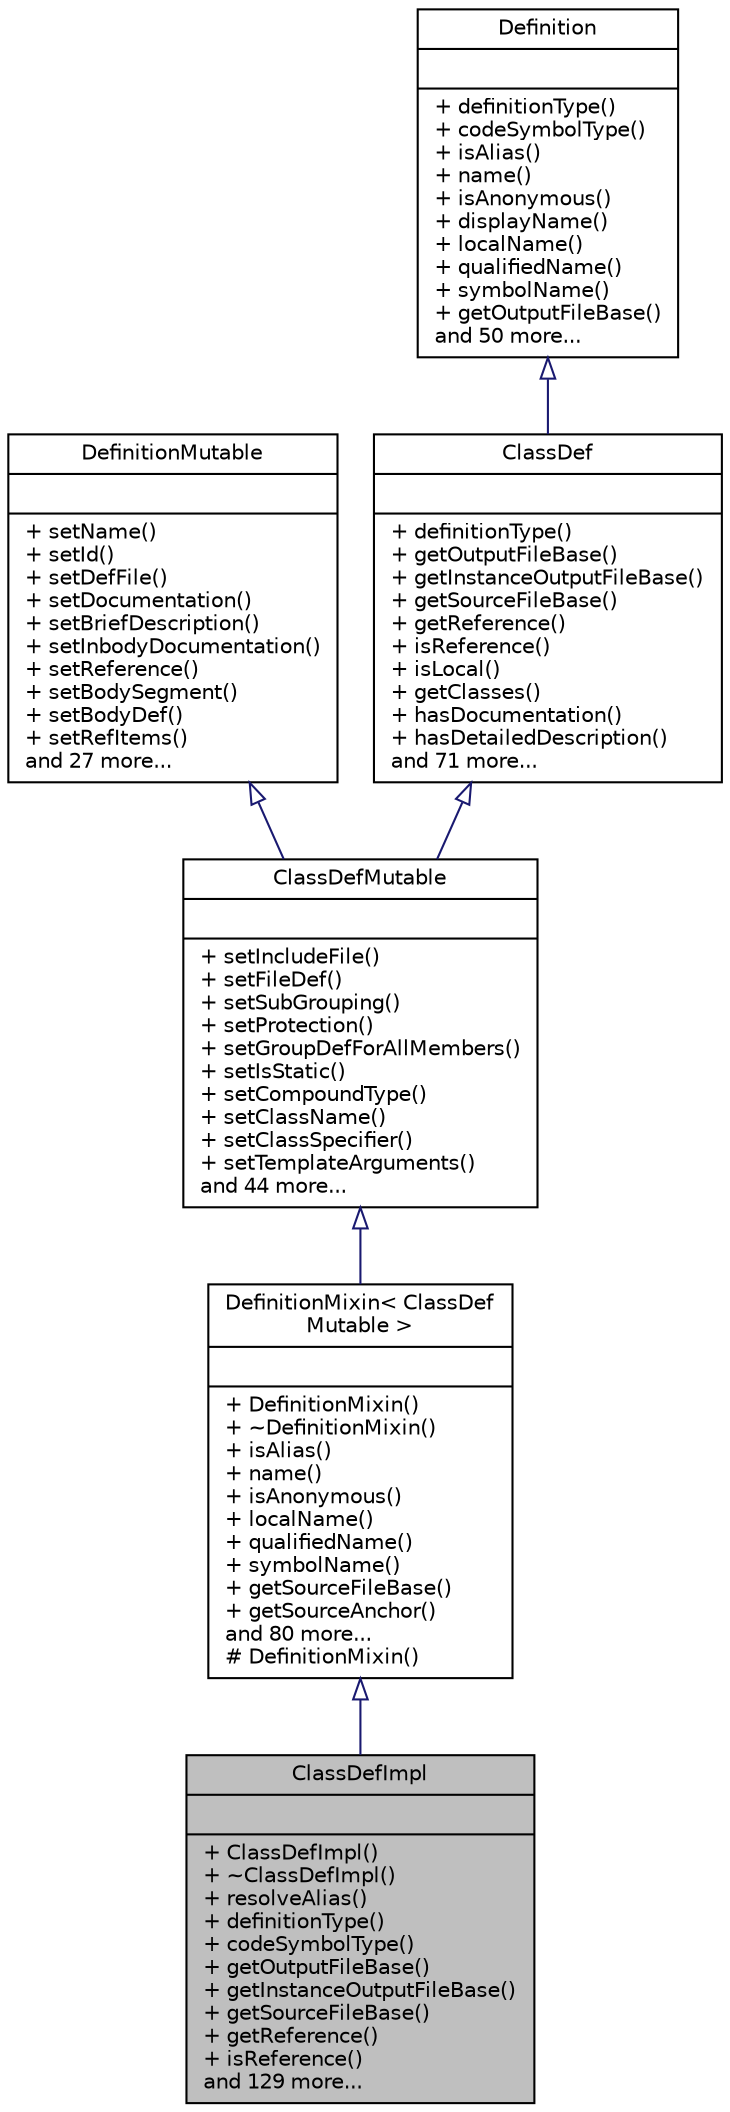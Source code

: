digraph "ClassDefImpl"
{
 // LATEX_PDF_SIZE
  edge [fontname="Helvetica",fontsize="10",labelfontname="Helvetica",labelfontsize="10"];
  node [fontname="Helvetica",fontsize="10",shape=record];
  Node1 [label="{ClassDefImpl\n||+ ClassDefImpl()\l+ ~ClassDefImpl()\l+ resolveAlias()\l+ definitionType()\l+ codeSymbolType()\l+ getOutputFileBase()\l+ getInstanceOutputFileBase()\l+ getSourceFileBase()\l+ getReference()\l+ isReference()\land 129 more...\l}",height=0.2,width=0.4,color="black", fillcolor="grey75", style="filled", fontcolor="black",tooltip=" "];
  Node2 -> Node1 [dir="back",color="midnightblue",fontsize="10",style="solid",arrowtail="onormal"];
  Node2 [label="{DefinitionMixin\< ClassDef\lMutable \>\n||+ DefinitionMixin()\l+ ~DefinitionMixin()\l+ isAlias()\l+ name()\l+ isAnonymous()\l+ localName()\l+ qualifiedName()\l+ symbolName()\l+ getSourceFileBase()\l+ getSourceAnchor()\land 80 more...\l# DefinitionMixin()\l}",height=0.2,width=0.4,color="black", fillcolor="white", style="filled",URL="$classDefinitionMixin.html",tooltip=" "];
  Node3 -> Node2 [dir="back",color="midnightblue",fontsize="10",style="solid",arrowtail="onormal"];
  Node3 [label="{ClassDefMutable\n||+ setIncludeFile()\l+ setFileDef()\l+ setSubGrouping()\l+ setProtection()\l+ setGroupDefForAllMembers()\l+ setIsStatic()\l+ setCompoundType()\l+ setClassName()\l+ setClassSpecifier()\l+ setTemplateArguments()\land 44 more...\l}",height=0.2,width=0.4,color="black", fillcolor="white", style="filled",URL="$classClassDefMutable.html",tooltip=" "];
  Node4 -> Node3 [dir="back",color="midnightblue",fontsize="10",style="solid",arrowtail="onormal"];
  Node4 [label="{DefinitionMutable\n||+ setName()\l+ setId()\l+ setDefFile()\l+ setDocumentation()\l+ setBriefDescription()\l+ setInbodyDocumentation()\l+ setReference()\l+ setBodySegment()\l+ setBodyDef()\l+ setRefItems()\land 27 more...\l}",height=0.2,width=0.4,color="black", fillcolor="white", style="filled",URL="$classDefinitionMutable.html",tooltip=" "];
  Node5 -> Node3 [dir="back",color="midnightblue",fontsize="10",style="solid",arrowtail="onormal"];
  Node5 [label="{ClassDef\n||+ definitionType()\l+ getOutputFileBase()\l+ getInstanceOutputFileBase()\l+ getSourceFileBase()\l+ getReference()\l+ isReference()\l+ isLocal()\l+ getClasses()\l+ hasDocumentation()\l+ hasDetailedDescription()\land 71 more...\l}",height=0.2,width=0.4,color="black", fillcolor="white", style="filled",URL="$classClassDef.html",tooltip=" "];
  Node6 -> Node5 [dir="back",color="midnightblue",fontsize="10",style="solid",arrowtail="onormal"];
  Node6 [label="{Definition\n||+ definitionType()\l+ codeSymbolType()\l+ isAlias()\l+ name()\l+ isAnonymous()\l+ displayName()\l+ localName()\l+ qualifiedName()\l+ symbolName()\l+ getOutputFileBase()\land 50 more...\l}",height=0.2,width=0.4,color="black", fillcolor="white", style="filled",URL="$classDefinition.html",tooltip=" "];
}
